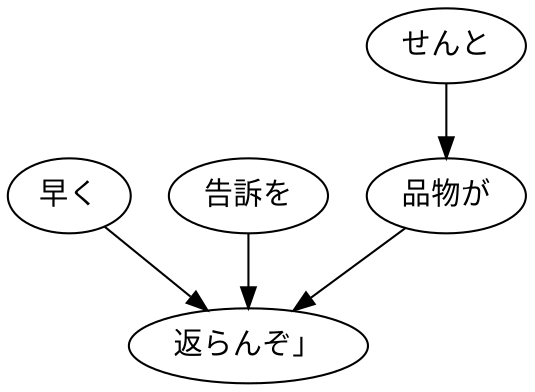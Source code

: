 digraph graph2949 {
	node0 [label="早く"];
	node1 [label="告訴を"];
	node2 [label="せんと"];
	node3 [label="品物が"];
	node4 [label="返らんぞ」"];
	node0 -> node4;
	node1 -> node4;
	node2 -> node3;
	node3 -> node4;
}
